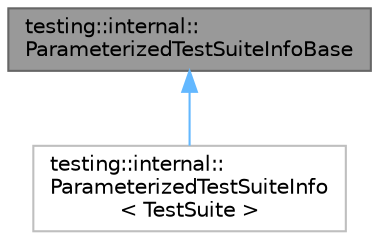 digraph "testing::internal::ParameterizedTestSuiteInfoBase"
{
 // LATEX_PDF_SIZE
  bgcolor="transparent";
  edge [fontname=Helvetica,fontsize=10,labelfontname=Helvetica,labelfontsize=10];
  node [fontname=Helvetica,fontsize=10,shape=box,height=0.2,width=0.4];
  Node1 [id="Node000001",label="testing::internal::\lParameterizedTestSuiteInfoBase",height=0.2,width=0.4,color="gray40", fillcolor="grey60", style="filled", fontcolor="black",tooltip=" "];
  Node1 -> Node2 [id="edge1_Node000001_Node000002",dir="back",color="steelblue1",style="solid",tooltip=" "];
  Node2 [id="Node000002",label="testing::internal::\lParameterizedTestSuiteInfo\l\< TestSuite \>",height=0.2,width=0.4,color="grey75", fillcolor="white", style="filled",URL="$classtesting_1_1internal_1_1_parameterized_test_suite_info.html",tooltip=" "];
}
